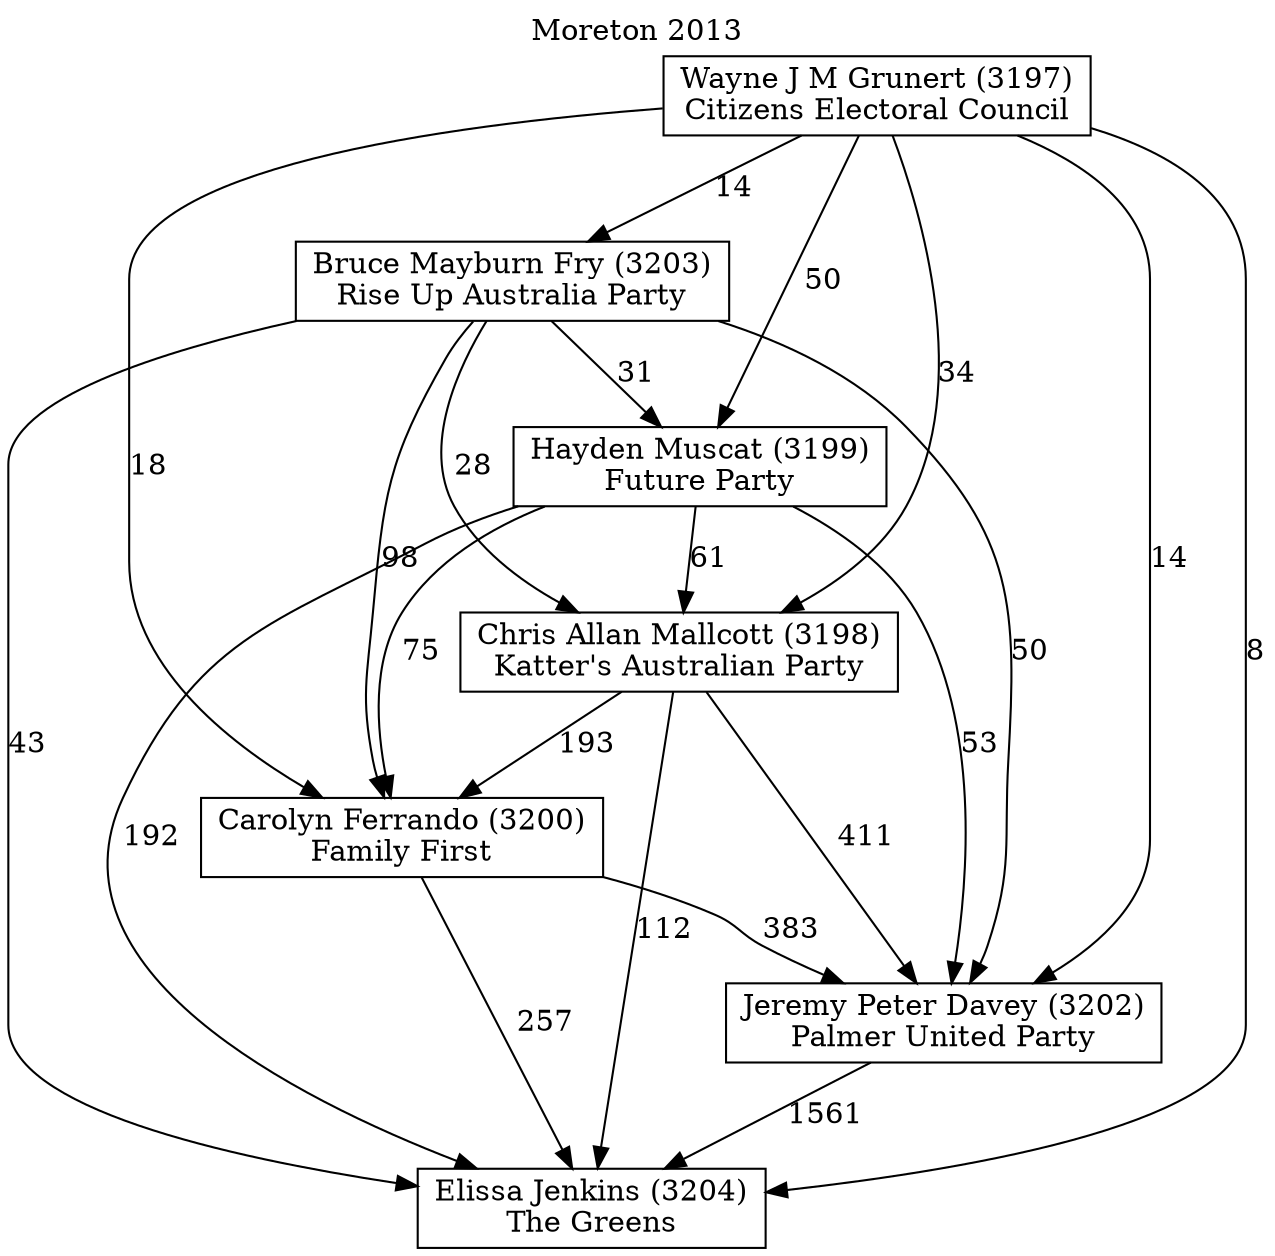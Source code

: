// House preference flow
digraph "Elissa Jenkins (3204)_Moreton_2013" {
	graph [label="Moreton 2013" labelloc=t mclimit=10]
	node [shape=box]
	"Bruce Mayburn Fry (3203)" [label="Bruce Mayburn Fry (3203)
Rise Up Australia Party"]
	"Carolyn Ferrando (3200)" [label="Carolyn Ferrando (3200)
Family First"]
	"Chris Allan Mallcott (3198)" [label="Chris Allan Mallcott (3198)
Katter's Australian Party"]
	"Elissa Jenkins (3204)" [label="Elissa Jenkins (3204)
The Greens"]
	"Hayden Muscat (3199)" [label="Hayden Muscat (3199)
Future Party"]
	"Jeremy Peter Davey (3202)" [label="Jeremy Peter Davey (3202)
Palmer United Party"]
	"Wayne J M Grunert (3197)" [label="Wayne J M Grunert (3197)
Citizens Electoral Council"]
	"Bruce Mayburn Fry (3203)" -> "Carolyn Ferrando (3200)" [label=98]
	"Bruce Mayburn Fry (3203)" -> "Chris Allan Mallcott (3198)" [label=28]
	"Bruce Mayburn Fry (3203)" -> "Elissa Jenkins (3204)" [label=43]
	"Bruce Mayburn Fry (3203)" -> "Hayden Muscat (3199)" [label=31]
	"Bruce Mayburn Fry (3203)" -> "Jeremy Peter Davey (3202)" [label=50]
	"Carolyn Ferrando (3200)" -> "Elissa Jenkins (3204)" [label=257]
	"Carolyn Ferrando (3200)" -> "Jeremy Peter Davey (3202)" [label=383]
	"Chris Allan Mallcott (3198)" -> "Carolyn Ferrando (3200)" [label=193]
	"Chris Allan Mallcott (3198)" -> "Elissa Jenkins (3204)" [label=112]
	"Chris Allan Mallcott (3198)" -> "Jeremy Peter Davey (3202)" [label=411]
	"Hayden Muscat (3199)" -> "Carolyn Ferrando (3200)" [label=75]
	"Hayden Muscat (3199)" -> "Chris Allan Mallcott (3198)" [label=61]
	"Hayden Muscat (3199)" -> "Elissa Jenkins (3204)" [label=192]
	"Hayden Muscat (3199)" -> "Jeremy Peter Davey (3202)" [label=53]
	"Jeremy Peter Davey (3202)" -> "Elissa Jenkins (3204)" [label=1561]
	"Wayne J M Grunert (3197)" -> "Bruce Mayburn Fry (3203)" [label=14]
	"Wayne J M Grunert (3197)" -> "Carolyn Ferrando (3200)" [label=18]
	"Wayne J M Grunert (3197)" -> "Chris Allan Mallcott (3198)" [label=34]
	"Wayne J M Grunert (3197)" -> "Elissa Jenkins (3204)" [label=8]
	"Wayne J M Grunert (3197)" -> "Hayden Muscat (3199)" [label=50]
	"Wayne J M Grunert (3197)" -> "Jeremy Peter Davey (3202)" [label=14]
}
